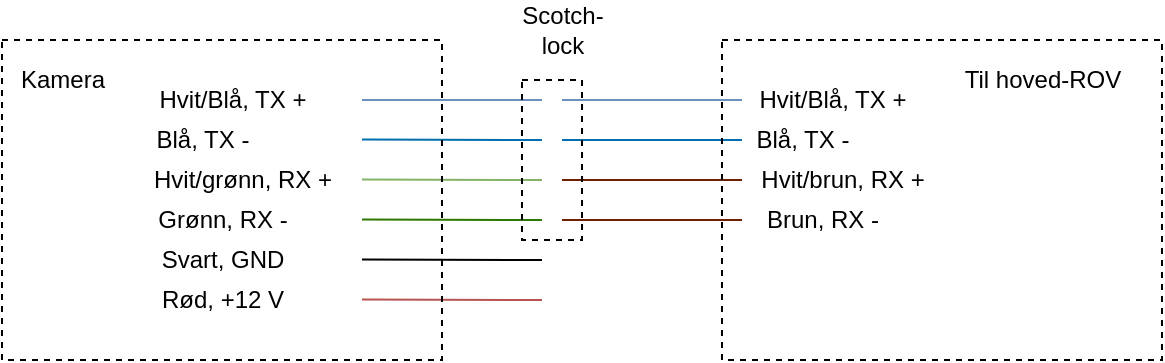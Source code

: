 <mxfile version="14.6.12" type="github">
  <diagram id="n-laHBnduBw5LovDpCxe" name="Page-1">
    <mxGraphModel dx="981" dy="526" grid="1" gridSize="10" guides="1" tooltips="1" connect="1" arrows="1" fold="1" page="1" pageScale="1" pageWidth="827" pageHeight="1169" math="0" shadow="0">
      <root>
        <mxCell id="0" />
        <mxCell id="1" parent="0" />
        <mxCell id="ihhoRJ97Q1jEPf6if9Vg-5" value="" style="endArrow=none;html=1;fillColor=#f8cecc;strokeColor=#b85450;" edge="1" parent="1">
          <mxGeometry width="50" height="50" relative="1" as="geometry">
            <mxPoint x="270" y="349.76" as="sourcePoint" />
            <mxPoint x="360" y="350" as="targetPoint" />
          </mxGeometry>
        </mxCell>
        <mxCell id="ihhoRJ97Q1jEPf6if9Vg-6" value="" style="endArrow=none;html=1;" edge="1" parent="1">
          <mxGeometry width="50" height="50" relative="1" as="geometry">
            <mxPoint x="270" y="329.76" as="sourcePoint" />
            <mxPoint x="360" y="330" as="targetPoint" />
          </mxGeometry>
        </mxCell>
        <mxCell id="ihhoRJ97Q1jEPf6if9Vg-7" value="" style="endArrow=none;html=1;fillColor=#60a917;strokeColor=#2D7600;" edge="1" parent="1">
          <mxGeometry width="50" height="50" relative="1" as="geometry">
            <mxPoint x="270" y="309.76" as="sourcePoint" />
            <mxPoint x="360" y="310" as="targetPoint" />
          </mxGeometry>
        </mxCell>
        <mxCell id="ihhoRJ97Q1jEPf6if9Vg-8" value="" style="endArrow=none;html=1;gradientColor=#97d077;fillColor=#d5e8d4;strokeColor=#82b366;" edge="1" parent="1">
          <mxGeometry width="50" height="50" relative="1" as="geometry">
            <mxPoint x="270" y="289.76" as="sourcePoint" />
            <mxPoint x="360" y="290" as="targetPoint" />
          </mxGeometry>
        </mxCell>
        <mxCell id="ihhoRJ97Q1jEPf6if9Vg-9" value="" style="endArrow=none;html=1;fillColor=#1ba1e2;strokeColor=#006EAF;" edge="1" parent="1">
          <mxGeometry width="50" height="50" relative="1" as="geometry">
            <mxPoint x="270" y="269.76" as="sourcePoint" />
            <mxPoint x="360" y="270" as="targetPoint" />
          </mxGeometry>
        </mxCell>
        <mxCell id="ihhoRJ97Q1jEPf6if9Vg-10" value="" style="endArrow=none;html=1;gradientColor=#7ea6e0;fillColor=#dae8fc;strokeColor=#6c8ebf;" edge="1" parent="1">
          <mxGeometry width="50" height="50" relative="1" as="geometry">
            <mxPoint x="270" y="250" as="sourcePoint" />
            <mxPoint x="360" y="250" as="targetPoint" />
          </mxGeometry>
        </mxCell>
        <mxCell id="ihhoRJ97Q1jEPf6if9Vg-11" value="Grønn, RX -" style="text;html=1;align=center;verticalAlign=middle;resizable=0;points=[];autosize=1;strokeColor=none;" vertex="1" parent="1">
          <mxGeometry x="160" y="300" width="80" height="20" as="geometry" />
        </mxCell>
        <mxCell id="ihhoRJ97Q1jEPf6if9Vg-12" value="Blå, TX -" style="text;html=1;align=center;verticalAlign=middle;resizable=0;points=[];autosize=1;strokeColor=none;" vertex="1" parent="1">
          <mxGeometry x="160" y="260" width="60" height="20" as="geometry" />
        </mxCell>
        <mxCell id="ihhoRJ97Q1jEPf6if9Vg-13" value="Rød, +12 V" style="text;html=1;align=center;verticalAlign=middle;resizable=0;points=[];autosize=1;strokeColor=none;" vertex="1" parent="1">
          <mxGeometry x="160" y="340" width="80" height="20" as="geometry" />
        </mxCell>
        <mxCell id="ihhoRJ97Q1jEPf6if9Vg-14" value="Svart, GND" style="text;html=1;align=center;verticalAlign=middle;resizable=0;points=[];autosize=1;strokeColor=none;" vertex="1" parent="1">
          <mxGeometry x="160" y="320" width="80" height="20" as="geometry" />
        </mxCell>
        <mxCell id="ihhoRJ97Q1jEPf6if9Vg-15" value="Hvit/grønn, RX +" style="text;html=1;align=center;verticalAlign=middle;resizable=0;points=[];autosize=1;strokeColor=none;" vertex="1" parent="1">
          <mxGeometry x="160" y="280" width="100" height="20" as="geometry" />
        </mxCell>
        <mxCell id="ihhoRJ97Q1jEPf6if9Vg-16" value="Hvit/Blå, TX +" style="text;html=1;align=center;verticalAlign=middle;resizable=0;points=[];autosize=1;strokeColor=none;" vertex="1" parent="1">
          <mxGeometry x="160" y="240" width="90" height="20" as="geometry" />
        </mxCell>
        <mxCell id="ihhoRJ97Q1jEPf6if9Vg-19" value="" style="endArrow=none;html=1;fillColor=#a0522d;strokeColor=#6D1F00;" edge="1" parent="1">
          <mxGeometry width="50" height="50" relative="1" as="geometry">
            <mxPoint x="370" y="310" as="sourcePoint" />
            <mxPoint x="460.0" y="310" as="targetPoint" />
          </mxGeometry>
        </mxCell>
        <mxCell id="ihhoRJ97Q1jEPf6if9Vg-20" value="" style="endArrow=none;html=1;fillColor=#a0522d;strokeColor=#6D1F00;" edge="1" parent="1">
          <mxGeometry width="50" height="50" relative="1" as="geometry">
            <mxPoint x="370" y="290" as="sourcePoint" />
            <mxPoint x="460.0" y="290" as="targetPoint" />
          </mxGeometry>
        </mxCell>
        <mxCell id="ihhoRJ97Q1jEPf6if9Vg-21" value="" style="endArrow=none;html=1;fillColor=#1ba1e2;strokeColor=#006EAF;" edge="1" parent="1">
          <mxGeometry width="50" height="50" relative="1" as="geometry">
            <mxPoint x="370" y="270" as="sourcePoint" />
            <mxPoint x="460.0" y="270" as="targetPoint" />
          </mxGeometry>
        </mxCell>
        <mxCell id="ihhoRJ97Q1jEPf6if9Vg-22" value="" style="endArrow=none;html=1;gradientColor=#7ea6e0;fillColor=#dae8fc;strokeColor=#6c8ebf;" edge="1" parent="1">
          <mxGeometry width="50" height="50" relative="1" as="geometry">
            <mxPoint x="370" y="250" as="sourcePoint" />
            <mxPoint x="460.0" y="250" as="targetPoint" />
          </mxGeometry>
        </mxCell>
        <mxCell id="ihhoRJ97Q1jEPf6if9Vg-23" value="Brun, RX -" style="text;html=1;align=center;verticalAlign=middle;resizable=0;points=[];autosize=1;strokeColor=none;" vertex="1" parent="1">
          <mxGeometry x="465" y="300" width="70" height="20" as="geometry" />
        </mxCell>
        <mxCell id="ihhoRJ97Q1jEPf6if9Vg-24" value="Blå, TX -" style="text;html=1;align=center;verticalAlign=middle;resizable=0;points=[];autosize=1;strokeColor=none;" vertex="1" parent="1">
          <mxGeometry x="460" y="260" width="60" height="20" as="geometry" />
        </mxCell>
        <mxCell id="ihhoRJ97Q1jEPf6if9Vg-27" value="Hvit/brun, RX +" style="text;html=1;align=center;verticalAlign=middle;resizable=0;points=[];autosize=1;strokeColor=none;" vertex="1" parent="1">
          <mxGeometry x="460" y="280" width="100" height="20" as="geometry" />
        </mxCell>
        <mxCell id="ihhoRJ97Q1jEPf6if9Vg-28" value="Hvit/Blå, TX +" style="text;html=1;align=center;verticalAlign=middle;resizable=0;points=[];autosize=1;strokeColor=none;" vertex="1" parent="1">
          <mxGeometry x="460" y="240" width="90" height="20" as="geometry" />
        </mxCell>
        <mxCell id="ihhoRJ97Q1jEPf6if9Vg-29" value="Kamera" style="text;html=1;align=center;verticalAlign=middle;resizable=0;points=[];autosize=1;strokeColor=none;" vertex="1" parent="1">
          <mxGeometry x="90" y="230" width="60" height="20" as="geometry" />
        </mxCell>
        <mxCell id="ihhoRJ97Q1jEPf6if9Vg-30" value="Til hoved-ROV" style="text;html=1;align=center;verticalAlign=middle;resizable=0;points=[];autosize=1;strokeColor=none;" vertex="1" parent="1">
          <mxGeometry x="565" y="230" width="90" height="20" as="geometry" />
        </mxCell>
        <mxCell id="ihhoRJ97Q1jEPf6if9Vg-31" value="" style="rounded=0;whiteSpace=wrap;html=1;fillColor=none;dashed=1;" vertex="1" parent="1">
          <mxGeometry x="90" y="220" width="220" height="160" as="geometry" />
        </mxCell>
        <mxCell id="ihhoRJ97Q1jEPf6if9Vg-32" value="" style="rounded=0;whiteSpace=wrap;html=1;fillColor=none;dashed=1;" vertex="1" parent="1">
          <mxGeometry x="450" y="220" width="220" height="160" as="geometry" />
        </mxCell>
        <mxCell id="ihhoRJ97Q1jEPf6if9Vg-33" value="" style="rounded=0;whiteSpace=wrap;html=1;dashed=1;fillColor=none;" vertex="1" parent="1">
          <mxGeometry x="350" y="240" width="30" height="80" as="geometry" />
        </mxCell>
        <mxCell id="ihhoRJ97Q1jEPf6if9Vg-34" value="Scotch-&lt;br&gt;lock" style="text;html=1;align=center;verticalAlign=middle;resizable=0;points=[];autosize=1;strokeColor=none;" vertex="1" parent="1">
          <mxGeometry x="340" y="200" width="60" height="30" as="geometry" />
        </mxCell>
      </root>
    </mxGraphModel>
  </diagram>
</mxfile>
